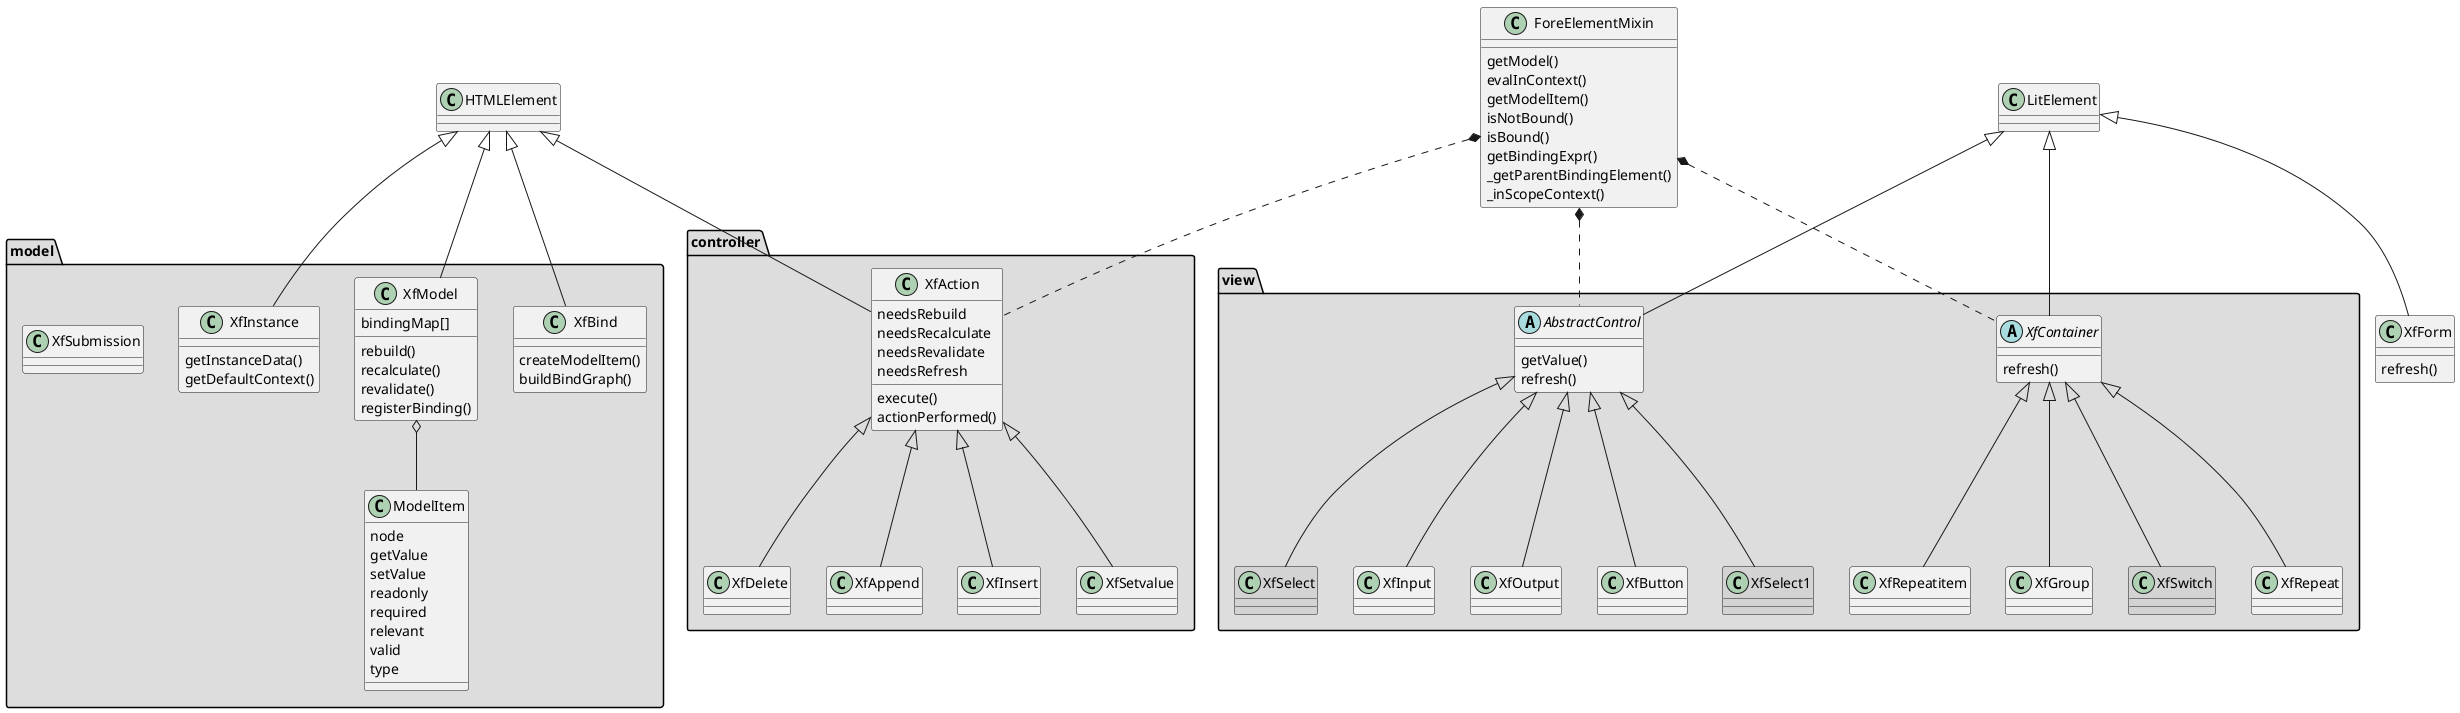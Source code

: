 @startuml

class HTMLElement{
}
class LitElement

class XfForm {
    refresh()
}
LitElement <|-- XfForm


class ForeElementMixin{
    getModel()
    evalInContext()
    getModelItem()
    isNotBound()
    isBound()
    getBindingExpr()
    _getParentBindingElement()
    _inScopeContext()
}
package "model" #DDDDDD {
    class XfModel{
        bindingMap[]
        rebuild()
        recalculate()
        revalidate()
        registerBinding()
    }
    class XfInstance{
        getInstanceData()
        getDefaultContext()
    }

    class ModelItem{
        node
        getValue
        setValue
        readonly
        required
        relevant
        valid
        type
    }

    class XfBind{
        createModelItem()
        buildBindGraph()
    }
    class XfSubmission

    HTMLElement <|-- XfInstance
    HTMLElement <|-- XfBind
    HTMLElement <|-- XfModel


}

XfModel o-- ModelItem

package "view" #DDDDDD{
    abstract class XfContainer{
        refresh()
    }
    abstract class AbstractControl{
        getValue()
        refresh()
    }
    class XfSwitch #lightgrey
    class XfSelect1 #lightgrey
    class XfSelect #lightgrey
    AbstractControl <|-- XfInput
    AbstractControl <|-- XfOutput
    AbstractControl <|-- XfButton
    XfContainer <|-- XfRepeat
    XfContainer <|-- XfRepeatitem
    XfContainer <|-- XfGroup
    XfContainer <|-- XfSwitch
    AbstractControl <|-- XfSelect
    AbstractControl <|-- XfSelect1
}

package "controller" #DDDDDD{
    class XfAction{
        needsRebuild
        needsRecalculate
        needsRevalidate
        needsRefresh
        execute()
        actionPerformed()
    }
    XfAction <|-- XfDelete
    XfAction <|-- XfAppend
    XfAction <|-- XfInsert
    XfAction <|-- XfSetvalue

}


LitElement <|-- XfContainer
LitElement <|-- AbstractControl
ForeElementMixin *.. AbstractControl
ForeElementMixin *.. XfContainer


HTMLElement <|-- XfAction
ForeElementMixin *.. XfAction




@enduml
